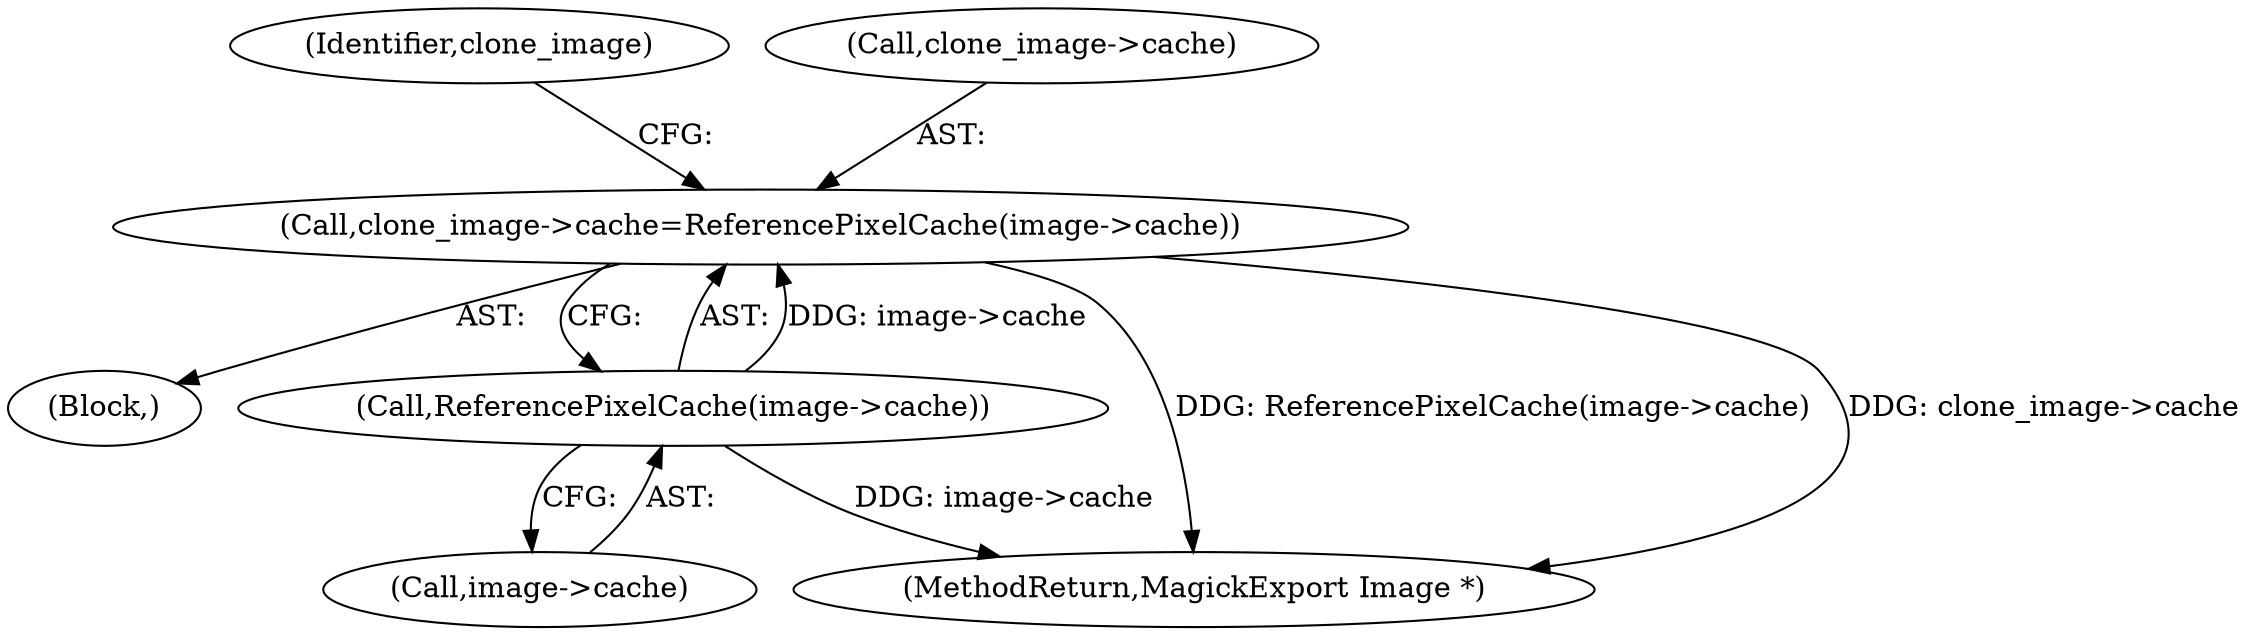 digraph "0_ImageMagick_01843366d6a7b96e22ad7bb67f3df7d9fd4d5d74@pointer" {
"1000605" [label="(Call,clone_image->cache=ReferencePixelCache(image->cache))"];
"1000609" [label="(Call,ReferencePixelCache(image->cache))"];
"1000609" [label="(Call,ReferencePixelCache(image->cache))"];
"1000610" [label="(Call,image->cache)"];
"1000528" [label="(Block,)"];
"1000605" [label="(Call,clone_image->cache=ReferencePixelCache(image->cache))"];
"1000844" [label="(MethodReturn,MagickExport Image *)"];
"1000614" [label="(Identifier,clone_image)"];
"1000606" [label="(Call,clone_image->cache)"];
"1000605" -> "1000528"  [label="AST: "];
"1000605" -> "1000609"  [label="CFG: "];
"1000606" -> "1000605"  [label="AST: "];
"1000609" -> "1000605"  [label="AST: "];
"1000614" -> "1000605"  [label="CFG: "];
"1000605" -> "1000844"  [label="DDG: ReferencePixelCache(image->cache)"];
"1000605" -> "1000844"  [label="DDG: clone_image->cache"];
"1000609" -> "1000605"  [label="DDG: image->cache"];
"1000609" -> "1000610"  [label="CFG: "];
"1000610" -> "1000609"  [label="AST: "];
"1000609" -> "1000844"  [label="DDG: image->cache"];
}
